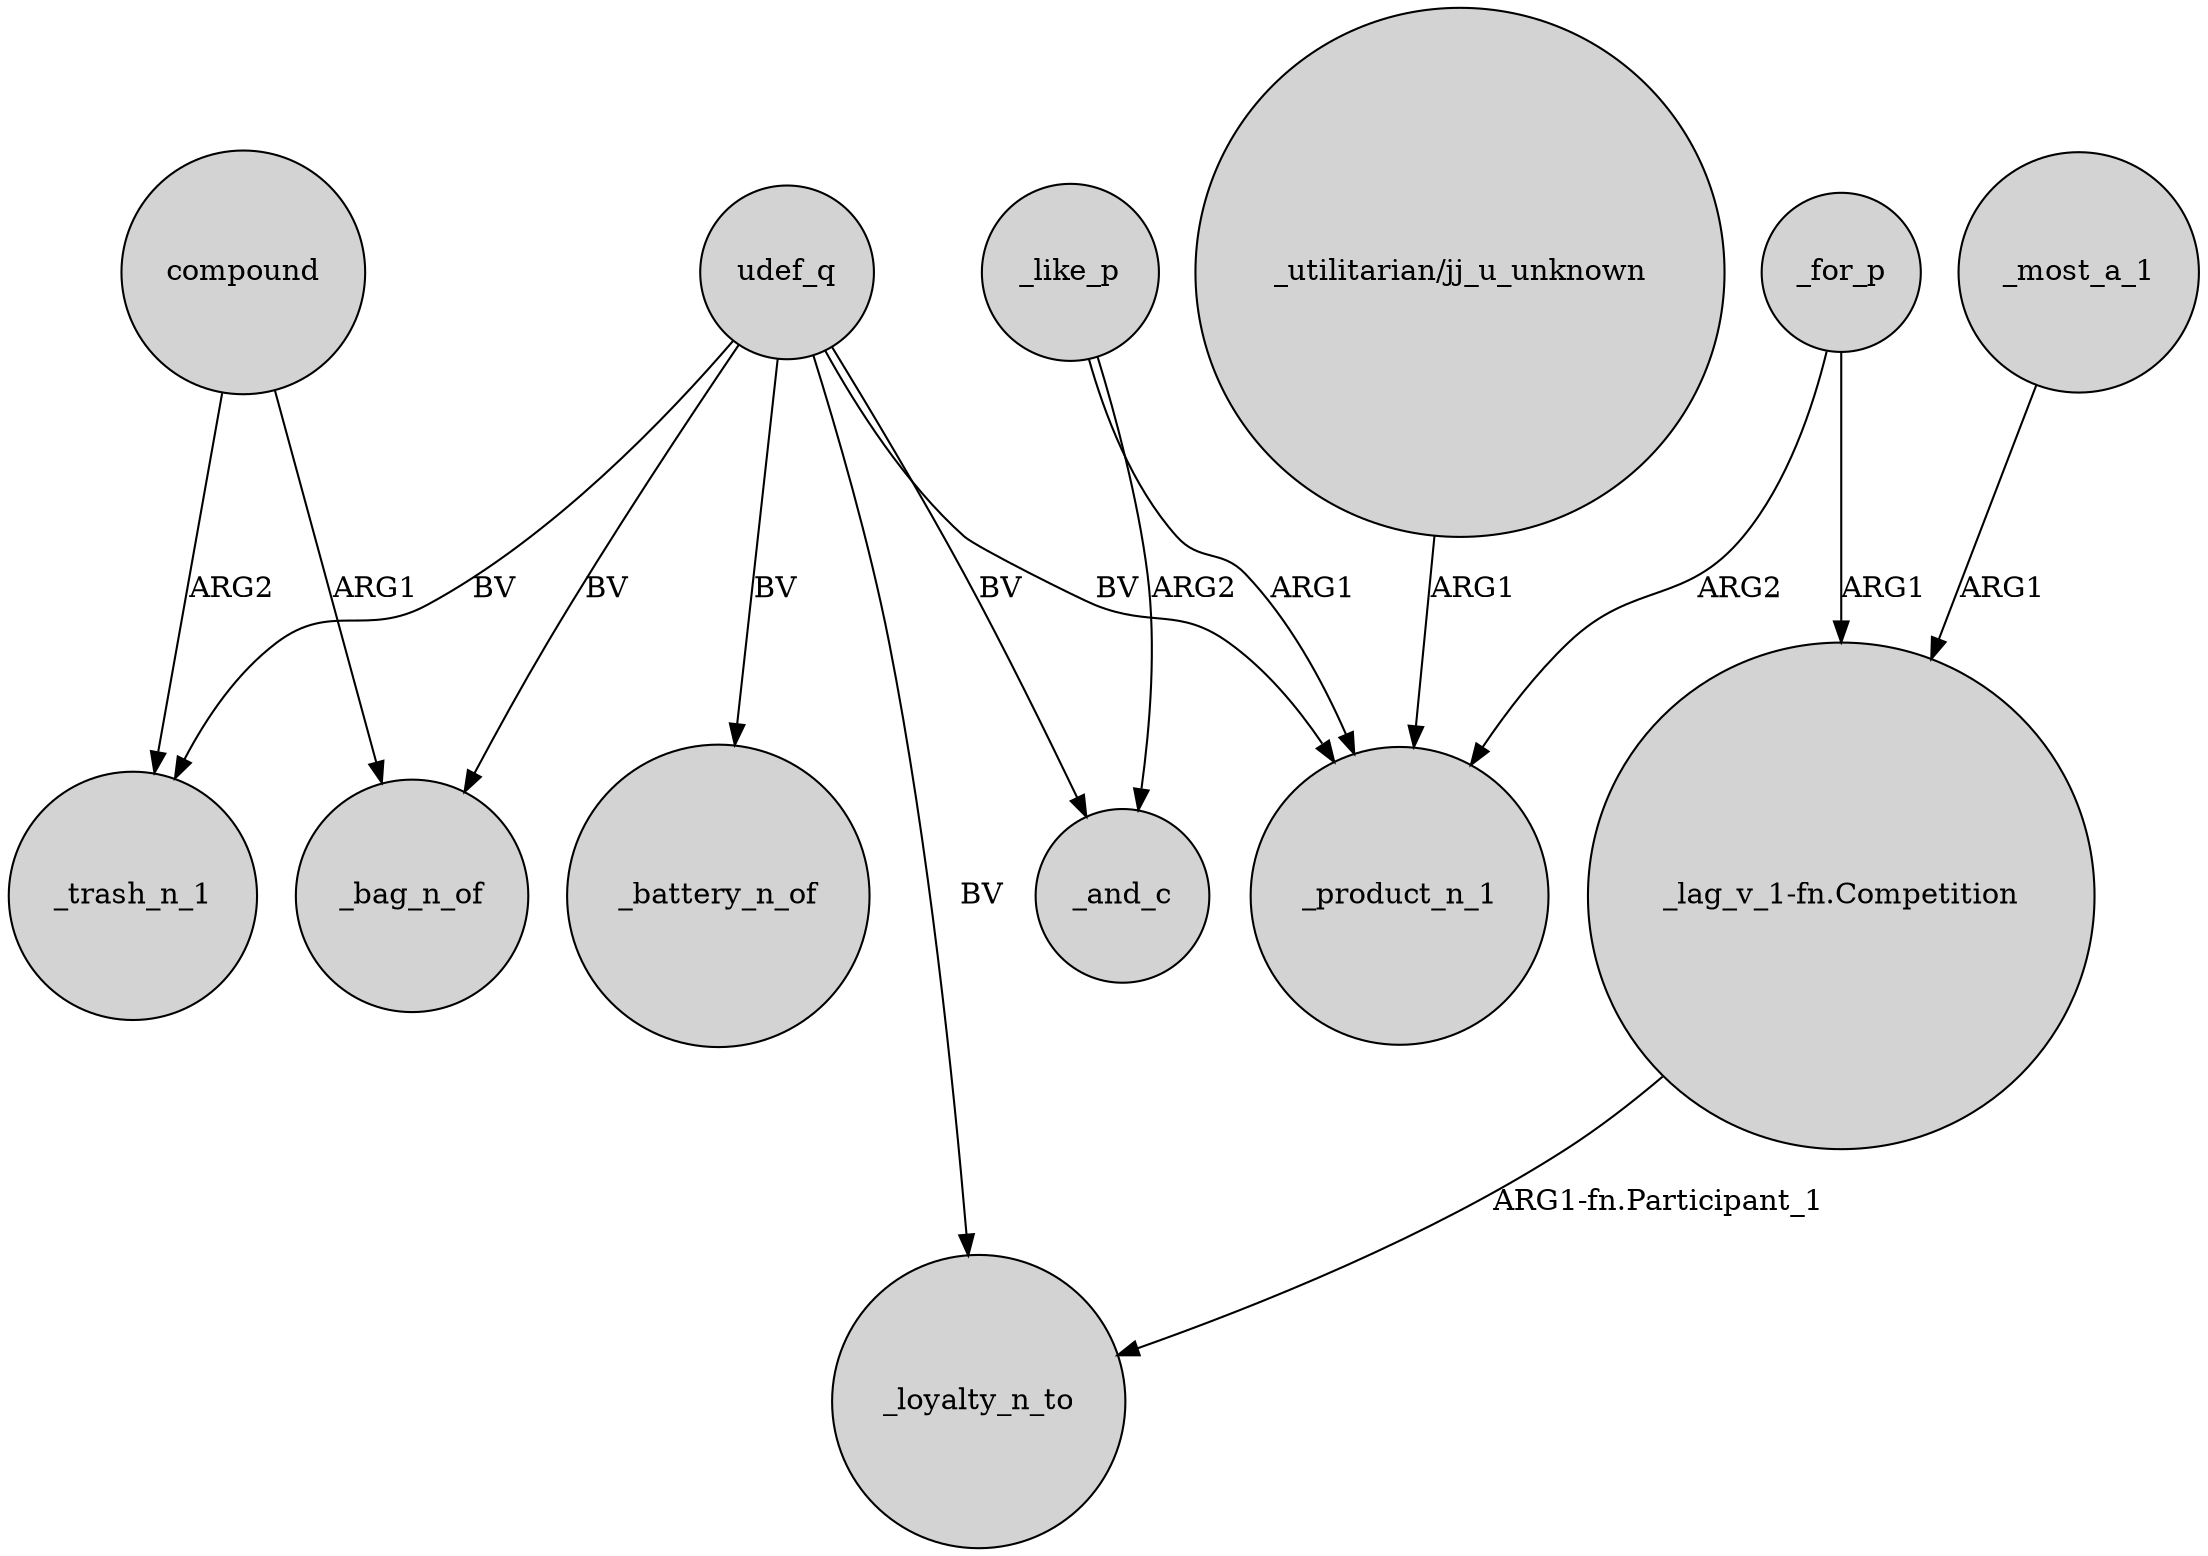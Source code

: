 digraph {
	node [shape=circle style=filled]
	udef_q -> _trash_n_1 [label=BV]
	udef_q -> _battery_n_of [label=BV]
	udef_q -> _product_n_1 [label=BV]
	udef_q -> _loyalty_n_to [label=BV]
	_most_a_1 -> "_lag_v_1-fn.Competition" [label=ARG1]
	udef_q -> _and_c [label=BV]
	compound -> _trash_n_1 [label=ARG2]
	_for_p -> "_lag_v_1-fn.Competition" [label=ARG1]
	compound -> _bag_n_of [label=ARG1]
	"_lag_v_1-fn.Competition" -> _loyalty_n_to [label="ARG1-fn.Participant_1"]
	_like_p -> _product_n_1 [label=ARG1]
	"_utilitarian/jj_u_unknown" -> _product_n_1 [label=ARG1]
	_like_p -> _and_c [label=ARG2]
	_for_p -> _product_n_1 [label=ARG2]
	udef_q -> _bag_n_of [label=BV]
}
